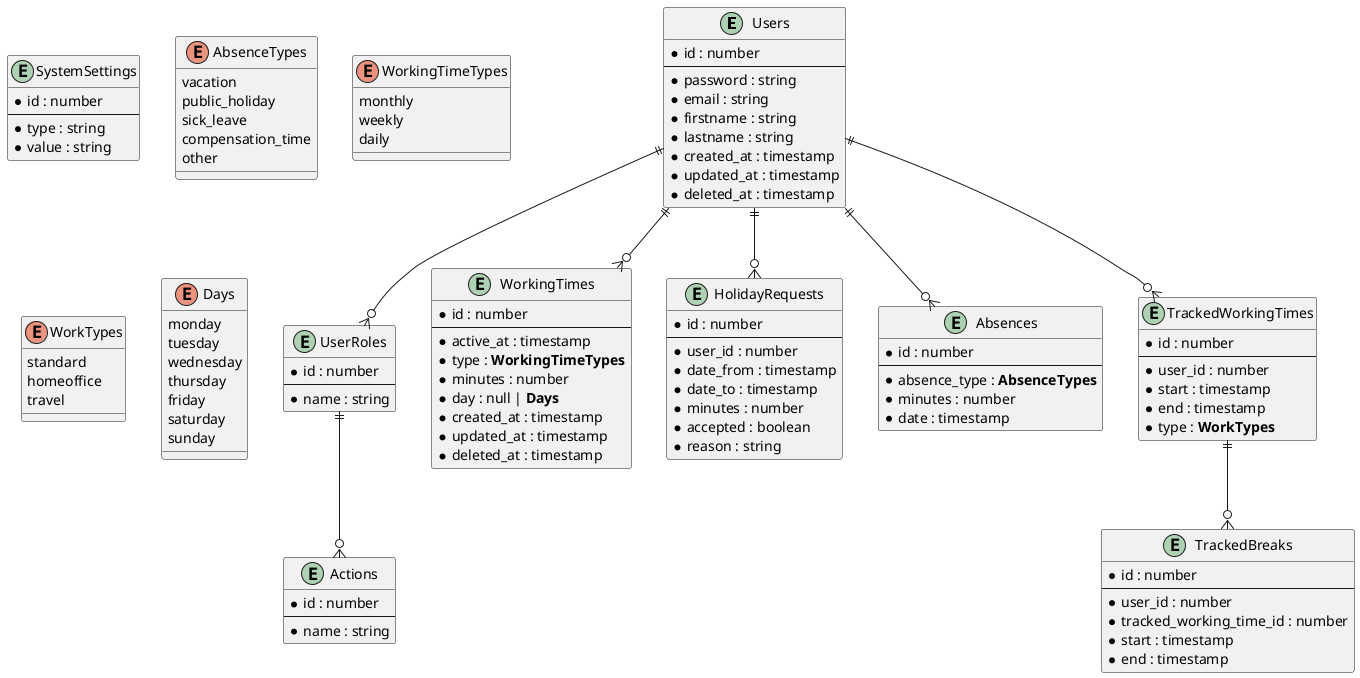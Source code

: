@startuml
entity Users {
* id : number
--
* password : string
* email : string
* firstname : string
* lastname : string
* created_at : timestamp
* updated_at : timestamp
* deleted_at : timestamp
}
entity UserRoles {
* id : number
--
* name : string
}
entity Actions {
* id : number
--
* name : string
}
entity WorkingTimes {
* id : number
--
* active_at : timestamp
* type : **WorkingTimeTypes**
* minutes : number
* day : null | **Days**
* created_at : timestamp
* updated_at : timestamp
* deleted_at : timestamp
}
entity HolidayRequests {
* id : number
--
* user_id : number
* date_from : timestamp
* date_to : timestamp
* minutes : number
* accepted : boolean
* reason : string
}
entity Absences {
* id : number
--
* absence_type : **AbsenceTypes**
* minutes : number
* date : timestamp
}
entity TrackedWorkingTimes {
* id : number
--
* user_id : number
* start : timestamp
* end : timestamp
* type : **WorkTypes**
}
entity TrackedBreaks {
* id : number
--
* user_id : number
* tracked_working_time_id : number
* start : timestamp
* end : timestamp
}
entity SystemSettings {
* id : number
--
* type : string
* value : string
}

Users ||--o{ UserRoles
UserRoles ||--o{ Actions
Users ||--o{ WorkingTimes
Users ||--o{ Absences
Users ||--o{ HolidayRequests
Users ||--o{ TrackedWorkingTimes
TrackedWorkingTimes ||--o{ TrackedBreaks

enum AbsenceTypes {
 vacation
 public_holiday
 sick_leave
 compensation_time
 other
}
enum WorkingTimeTypes {
 monthly
 weekly
 daily
}
enum WorkTypes {
 standard
 homeoffice
 travel
}
enum Days {
 monday
 tuesday
 wednesday
 thursday
 friday
 saturday
 sunday
}
@enduml
